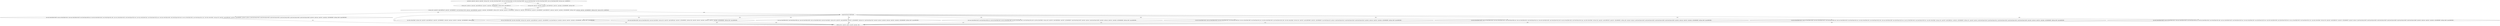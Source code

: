 digraph "func" {
"134545798" [label = "'push ebp', 'push edi', 'push esi', 'push ebx', 'sub esp, 0x2c', 'mov ebp, dword [esp+0x40]', 'mov eax, dword [esp+0x44]', 'mov edx, dword [esp+0x48]', 'mov ecx, dword [esp+0x4c]', 'mov ebx, dword [esp+0x50]', 'mov esi, dword [esp+0x54]', 'test eax, eax', 'je 0x8050231', " ]
"134545969" [label = "'sub esp, 0xc', 'push ecx', 'push edx', 'push 0x8052a18', 'push 0x1', 'push ebp', 'call 0x8049280', 'add esp, 0x20', 'jmp 0x80501c3', " ]
"134545837" [label = "'sub esp, 0x8', 'push ecx', 'push edx', 'push eax', 'push 0x8052a0c', 'push 0x1', 'push ebp', 'call 0x8049280', 'add esp, 0x20', " ]
"134545859" [label = "'sub esp, 0x4', 'push 0x5', 'push 0x8052a1f', 'push 0x0', 'call 0x8049020', 'mov dword [esp], 0x7e6', 'push eax', 'push 0x8052d20', 'push 0x1', 'push ebp', 'call 0x8049280', 'add esp, 0x18', 'push ebp', 'push 0xa', 'call 0x8049010', 'add esp, 0xc', 'push 0x5', 'push 0x8052ac4', 'push 0x0', 'call 0x8049020', 'push 0x8052b70', 'push eax', 'push 0x1', 'push ebp', 'call 0x8049280', 'add esp, 0x18', 'push ebp', 'push 0xa', 'call 0x8049010', 'add esp, 0x10', 'cmp esi, 0x9', 'ja 0x80504c8', " ]
"134546632" [label = "'mov edi, dword [ebx+0x20]', 'mov esi, dword [ebx+0x1c]', 'mov eax, dword [ebx+0x18]', 'mov dword [esp+0x8], eax', 'mov edx, dword [ebx+0x14]', 'mov dword [esp+0xc], edx', 'mov ecx, dword [ebx+0x10]', 'mov dword [esp+0x10], ecx', 'mov eax, dword [ebx+0xc]', 'mov dword [esp+0x14], eax', 'mov edx, dword [ebx+0x8]', 'mov dword [esp+0x18], edx', 'mov ecx, dword [ebx+0x4]', 'mov dword [esp+0x1c], ecx', 'mov ebx, dword [ebx]', 'sub esp, 0x4', 'push 0x5', 'push 0x8052c90', 'push 0x0', 'call 0x8049020', 'push edi', 'push esi', 'push dword [esp+0x20]', 'push dword [esp+0x28]', 'push dword [esp+0x30]', 'push dword [esp+0x38]', 'push dword [esp+0x40]', 'push dword [esp+0x48]', 'push ebx', 'push eax', 'push 0x1', 'push ebp', 'call 0x8049280', 'add esp, 0x40', 'jmp 0x805026b', " ]
"134545962" [label = "'jmp dword [esi*4+0x8052cf4]', " ]
"134546027" [label = "'add esp, 0x2c', 'pop ebx', 'pop esi', 'pop edi', 'pop ebp', 'retn', " ]
"134545995" [label = "'mov ebx, dword [ebx]', 'sub esp, 0x4', 'push 0x5', 'push 0x8052a23', 'push 0x0', 'call 0x8049020', 'push ebx', 'push eax', 'push 0x1', 'push ebp', 'call 0x8049280', 'add esp, 0x20', " ]
"134546035" [label = "'mov esi, dword [ebx+0x4]', 'mov ebx, dword [ebx]', 'sub esp, 0x4', 'push 0x5', 'push 0x8052a33', 'push 0x0', 'call 0x8049020', 'mov dword [esp], esi', 'push ebx', 'push eax', 'push 0x1', 'push ebp', 'call 0x8049280', 'add esp, 0x20', 'jmp 0x805026b', " ]
"134546075" [label = "'mov edi, dword [ebx+0x8]', 'mov esi, dword [ebx+0x4]', 'mov ebx, dword [ebx]', 'sub esp, 0x4', 'push 0x5', 'push 0x8052a4a', 'push 0x0', 'call 0x8049020', 'add esp, 0x8', 'push edi', 'push esi', 'push ebx', 'push eax', 'push 0x1', 'push ebp', 'call 0x8049280', 'add esp, 0x20', 'jmp 0x805026b', " ]
"134546120" [label = "'mov eax, dword [ebx+0xc]', 'mov dword [esp+0x8], eax', 'mov edi, dword [ebx+0x8]', 'mov esi, dword [ebx+0x4]', 'mov ebx, dword [ebx]', 'sub esp, 0x4', 'push 0x5', 'push 0x8052b94', 'push 0x0', 'call 0x8049020', 'add esp, 0xc', 'push dword [esp+0xc]', 'push edi', 'push esi', 'push ebx', 'push eax', 'push 0x1', 'push ebp', 'call 0x8049280', 'add esp, 0x20', 'jmp 0x805026b', " ]
"134546179" [label = "'mov eax, dword [ebx+0x10]', 'mov dword [esp+0x8], eax', 'mov edi, dword [ebx+0xc]', 'mov esi, dword [ebx+0x8]', 'mov edx, dword [ebx+0x4]', 'mov dword [esp+0xc], edx', 'mov ebx, dword [ebx]', 'sub esp, 0x4', 'push 0x5', 'push 0x8052bb4', 'push 0x0', 'call 0x8049020', 'push dword [esp+0x18]', 'push edi', 'push esi', 'push dword [esp+0x28]', 'push ebx', 'push eax', 'push 0x1', 'push ebp', 'call 0x8049280', 'add esp, 0x30', 'jmp 0x805026b', " ]
"134546246" [label = "'mov edi, dword [ebx+0x14]', 'mov esi, dword [ebx+0x10]', 'mov eax, dword [ebx+0xc]', 'mov dword [esp+0x8], eax', 'mov ecx, dword [ebx+0x8]', 'mov dword [esp+0xc], ecx', 'mov edx, dword [ebx+0x4]', 'mov dword [esp+0x10], edx', 'mov ebx, dword [ebx]', 'sub esp, 0x4', 'push 0x5', 'push 0x8052bd8', 'push 0x0', 'call 0x8049020', 'mov dword [esp], edi', 'push esi', 'push dword [esp+0x1c]', 'push dword [esp+0x24]', 'push dword [esp+0x2c]', 'push ebx', 'push eax', 'push 0x1', 'push ebp', 'call 0x8049280', 'add esp, 0x30', 'jmp 0x805026b', " ]
"134546326" [label = "'mov edi, dword [ebx+0x18]', 'mov esi, dword [ebx+0x14]', 'mov eax, dword [ebx+0x10]', 'mov dword [esp+0x8], eax', 'mov ecx, dword [ebx+0xc]', 'mov dword [esp+0xc], ecx', 'mov edx, dword [ebx+0x8]', 'mov dword [esp+0x10], edx', 'mov eax, dword [ebx+0x4]', 'mov dword [esp+0x14], eax', 'mov ebx, dword [ebx]', 'sub esp, 0x4', 'push 0x5', 'push 0x8052c00', 'push 0x0', 'call 0x8049020', 'add esp, 0x8', 'push edi', 'push esi', 'push dword [esp+0x18]', 'push dword [esp+0x20]', 'push dword [esp+0x28]', 'push dword [esp+0x30]', 'push ebx', 'push eax', 'push 0x1', 'push ebp', 'call 0x8049280', 'add esp, 0x30', 'jmp 0x805026b', " ]
"134546418" [label = "'mov edi, dword [ebx+0x1c]', 'mov esi, dword [ebx+0x18]', 'mov eax, dword [ebx+0x14]', 'mov dword [esp+0x8], eax', 'mov ecx, dword [ebx+0x10]', 'mov dword [esp+0xc], ecx', 'mov edx, dword [ebx+0xc]', 'mov dword [esp+0x10], edx', 'mov eax, dword [ebx+0x8]', 'mov dword [esp+0x14], eax', 'mov ecx, dword [ebx+0x4]', 'mov dword [esp+0x18], ecx', 'mov ebx, dword [ebx]', 'sub esp, 0x4', 'push 0x5', 'push 0x8052c2c', 'push 0x0', 'call 0x8049020', 'add esp, 0xc', 'push edi', 'push esi', 'push dword [esp+0x14]', 'push dword [esp+0x1c]', 'push dword [esp+0x24]', 'push dword [esp+0x2c]', 'push dword [esp+0x34]', 'push ebx', 'push eax', 'push 0x1', 'push ebp', 'call 0x8049280', 'add esp, 0x30', 'jmp 0x805026b', " ]
"134546521" [label = "'mov edi, dword [ebx+0x20]', 'mov esi, dword [ebx+0x1c]', 'mov eax, dword [ebx+0x18]', 'mov dword [esp+0x8], eax', 'mov edx, dword [ebx+0x14]', 'mov dword [esp+0xc], edx', 'mov ecx, dword [ebx+0x10]', 'mov dword [esp+0x10], ecx', 'mov eax, dword [ebx+0xc]', 'mov dword [esp+0x14], eax', 'mov edx, dword [ebx+0x8]', 'mov dword [esp+0x18], edx', 'mov ecx, dword [ebx+0x4]', 'mov dword [esp+0x1c], ecx', 'mov ebx, dword [ebx]', 'sub esp, 0x4', 'push 0x5', 'push 0x8052c5c', 'push 0x0', 'call 0x8049020', 'push edi', 'push esi', 'push dword [esp+0x20]', 'push dword [esp+0x28]', 'push dword [esp+0x30]', 'push dword [esp+0x38]', 'push dword [esp+0x40]', 'push dword [esp+0x48]', 'push ebx', 'push eax', 'push 0x1', 'push ebp', 'call 0x8049280', 'add esp, 0x40', 'jmp 0x805026b', " ]
"134545798" -> "134545969" [ label = "CFG" ]
"134545798" -> "134545837" [ label = "CFG" ]
"134545969" -> "134545859" [ label = "CFG" ]
"134545837" -> "134545859" [ label = "CFG" ]
"134545859" -> "134546632" [ label = "CFG" ]
"134545859" -> "134545962" [ label = "CFG" ]
"134546632" -> "134546027" [ label = "CFG" ]
"134545962" -> "134545995" [ label = "CFG" ]
"134545962" -> "134546027" [ label = "CFG" ]
"134545962" -> "134546035" [ label = "CFG" ]
"134545962" -> "134546075" [ label = "CFG" ]
"134545962" -> "134546120" [ label = "CFG" ]
"134545962" -> "134546179" [ label = "CFG" ]
"134545962" -> "134546246" [ label = "CFG" ]
"134545962" -> "134546326" [ label = "CFG" ]
"134545962" -> "134546418" [ label = "CFG" ]
"134545962" -> "134546521" [ label = "CFG" ]
"134545995" -> "134546027" [ label = "CFG" ]
"134546035" -> "134546027" [ label = "CFG" ]
"134546075" -> "134546027" [ label = "CFG" ]
"134546120" -> "134546027" [ label = "CFG" ]
"134546179" -> "134546027" [ label = "CFG" ]
"134546246" -> "134546027" [ label = "CFG" ]
"134546326" -> "134546027" [ label = "CFG" ]
"134546418" -> "134546027" [ label = "CFG" ]
"134546521" -> "134546027" [ label = "CFG" ]
}
